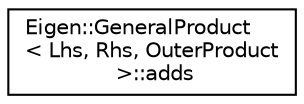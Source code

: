 digraph "Graphical Class Hierarchy"
{
  edge [fontname="Helvetica",fontsize="10",labelfontname="Helvetica",labelfontsize="10"];
  node [fontname="Helvetica",fontsize="10",shape=record];
  rankdir="LR";
  Node1 [label="Eigen::GeneralProduct\l\< Lhs, Rhs, OuterProduct\l \>::adds",height=0.2,width=0.4,color="black", fillcolor="white", style="filled",URL="$struct_eigen_1_1_general_product_3_01_lhs_00_01_rhs_00_01_outer_product_01_4_1_1adds.html"];
}
